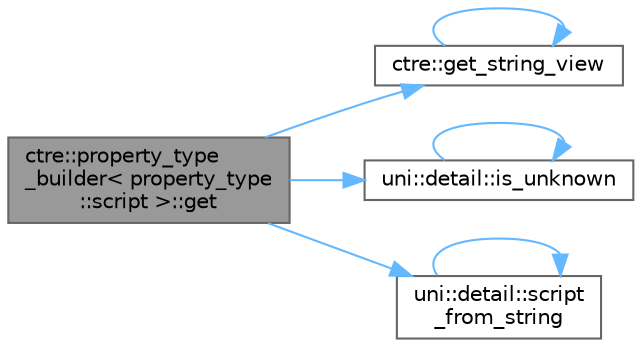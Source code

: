 digraph "ctre::property_type_builder&lt; property_type::script &gt;::get"
{
 // LATEX_PDF_SIZE
  bgcolor="transparent";
  edge [fontname=Helvetica,fontsize=10,labelfontname=Helvetica,labelfontsize=10];
  node [fontname=Helvetica,fontsize=10,shape=box,height=0.2,width=0.4];
  rankdir="LR";
  Node1 [id="Node000001",label="ctre::property_type\l_builder\< property_type\l::script \>::get",height=0.2,width=0.4,color="gray40", fillcolor="grey60", style="filled", fontcolor="black",tooltip=" "];
  Node1 -> Node2 [id="edge1_Node000001_Node000002",color="steelblue1",style="solid",tooltip=" "];
  Node2 [id="Node000002",label="ctre::get_string_view",height=0.2,width=0.4,color="grey40", fillcolor="white", style="filled",URL="$namespacectre.html#a515ebf2c97e910c116fb9c0bec8fbb4f",tooltip=" "];
  Node2 -> Node2 [id="edge2_Node000002_Node000002",color="steelblue1",style="solid",tooltip=" "];
  Node1 -> Node3 [id="edge3_Node000001_Node000003",color="steelblue1",style="solid",tooltip=" "];
  Node3 [id="Node000003",label="uni::detail::is_unknown",height=0.2,width=0.4,color="grey40", fillcolor="white", style="filled",URL="$namespaceuni_1_1detail.html#a1218980d1b356694a4c87535ea961e12",tooltip=" "];
  Node3 -> Node3 [id="edge4_Node000003_Node000003",color="steelblue1",style="solid",tooltip=" "];
  Node1 -> Node4 [id="edge5_Node000001_Node000004",color="steelblue1",style="solid",tooltip=" "];
  Node4 [id="Node000004",label="uni::detail::script\l_from_string",height=0.2,width=0.4,color="grey40", fillcolor="white", style="filled",URL="$namespaceuni_1_1detail.html#a1efb16071f01cb3c18df067142b04dfd",tooltip=" "];
  Node4 -> Node4 [id="edge6_Node000004_Node000004",color="steelblue1",style="solid",tooltip=" "];
}
